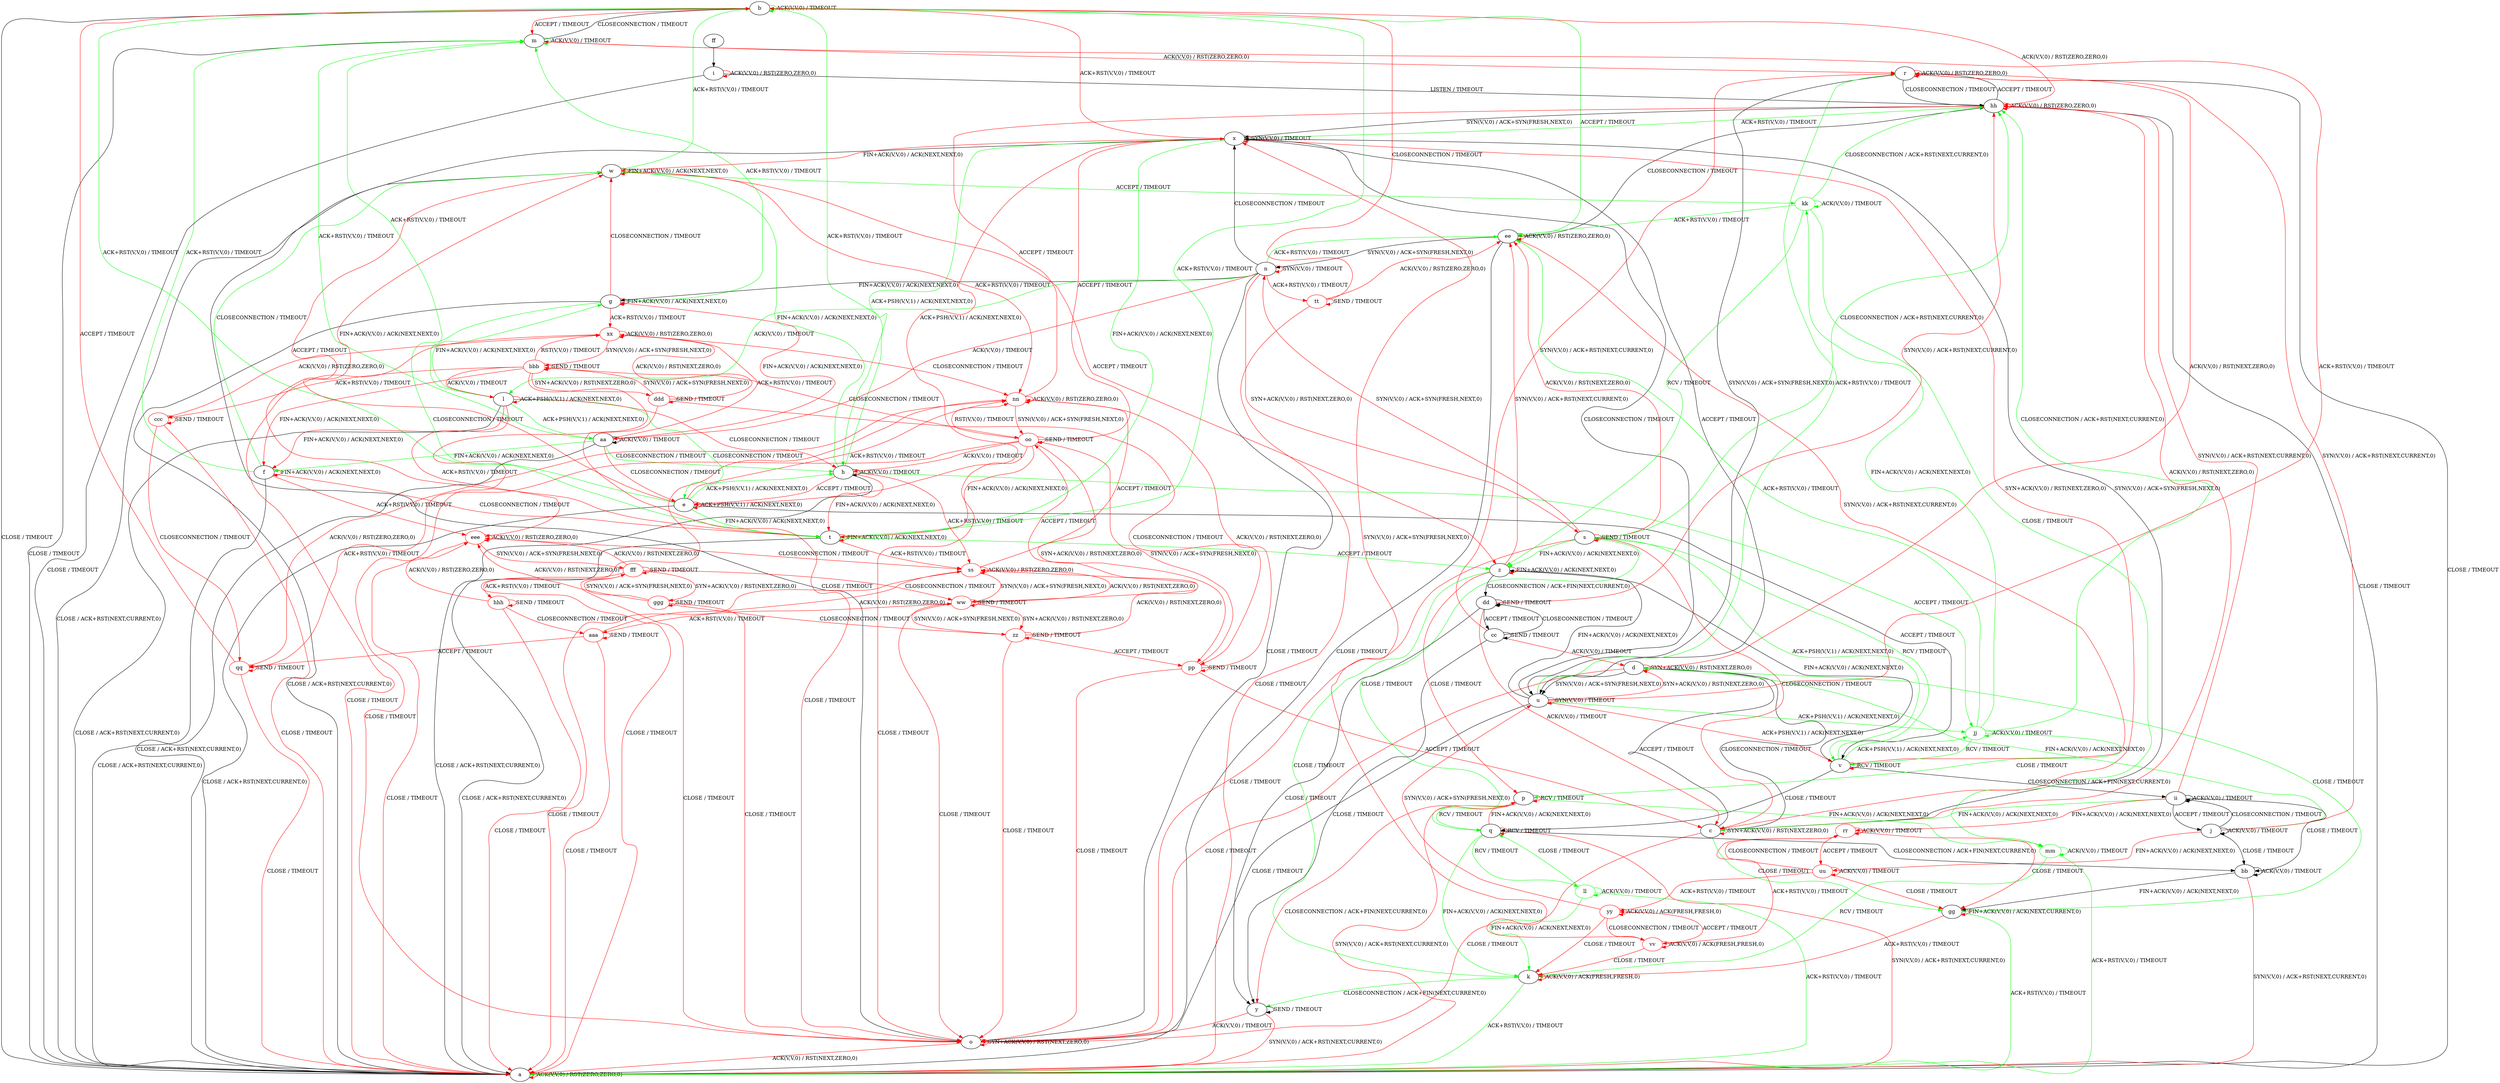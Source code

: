 digraph "" {
	graph ["Incoming time"=104.94354176521301,
		"Outgoing time"=102.05271530151367,
		Output="{'States': 60, 'Transitions': 945, 'Filename': '../results/tcp/TCP_FreeBSD_Server-TCP_Windows8_Server-z3-1.dot'}",
		Reference="{'States': 56, 'Transitions': 716, 'Filename': '../subjects/tcp/TCP_FreeBSD_Server.dot'}",
		Solver=z3,
		Updated="{'States': 39, 'Transitions': 495, 'Filename': '../subjects/tcp/TCP_Windows8_Server.dot'}",
		"f-measure"=0.4393063583815029,
		precision=0.5373737373737374,
		recall=0.3715083798882682
	];
	a -> a [key=0,
	color=red,
	label="ACK(V,V,0) / RST(ZERO,ZERO,0)"];
b -> a [key=0,
label="CLOSE / TIMEOUT"];
b -> b [key=0,
color=green,
label="ACK(V,V,0) / TIMEOUT"];
b -> m [key=0,
color=red,
label="ACCEPT / TIMEOUT"];
b -> ee [key=0,
color=green,
label="ACCEPT / TIMEOUT"];
b -> hh [key=0,
color=red,
label="ACK(V,V,0) / RST(ZERO,ZERO,0)"];
c -> c [key=0,
color=red,
label="SYN+ACK(V,V,0) / RST(NEXT,ZERO,0)"];
c -> d [key=0,
label="ACCEPT / TIMEOUT"];
c -> o [key=0,
color=red,
label="CLOSE / TIMEOUT"];
c -> x [key=0,
label="SYN(V,V,0) / ACK+SYN(FRESH,NEXT,0)"];
c -> gg [key=0,
color=green,
label="CLOSE / TIMEOUT"];
c -> hh [key=0,
color=red,
label="ACK(V,V,0) / RST(NEXT,ZERO,0)"];
d -> c [key=0,
label="CLOSECONNECTION / TIMEOUT"];
d -> d [key=0,
color=red,
label="SYN+ACK(V,V,0) / RST(NEXT,ZERO,0)"];
d -> o [key=0,
color=red,
label="CLOSE / TIMEOUT"];
d -> r [key=0,
color=red,
label="ACK(V,V,0) / RST(NEXT,ZERO,0)"];
d -> u [key=0,
label="SYN(V,V,0) / ACK+SYN(FRESH,NEXT,0)"];
d -> gg [key=0,
color=green,
label="CLOSE / TIMEOUT"];
e -> a [key=0,
label="CLOSE / ACK+RST(NEXT,CURRENT,0)"];
e -> b [key=0,
color=green,
label="ACK+RST(V,V,0) / TIMEOUT"];
e -> e [key=0,
color=red,
label="ACK+PSH(V,V,1) / ACK(NEXT,NEXT,0)"];
e -> h [key=0,
color=green,
label="ACK+PSH(V,V,1) / ACK(NEXT,NEXT,0)"];
e -> t [key=0,
color=green,
label="FIN+ACK(V,V,0) / ACK(NEXT,NEXT,0)"];
e -> v [key=0,
label="ACCEPT / TIMEOUT"];
e -> w [key=0,
color=red,
label="FIN+ACK(V,V,0) / ACK(NEXT,NEXT,0)"];
nn [color=red];
e -> nn [key=0,
color=red,
label="ACK+RST(V,V,0) / TIMEOUT"];
f -> a [key=0,
label="CLOSE / ACK+RST(NEXT,CURRENT,0)"];
f -> f [key=0,
color=red,
label="FIN+ACK(V,V,0) / ACK(NEXT,NEXT,0)"];
f -> m [key=0,
color=green,
label="ACK+RST(V,V,0) / TIMEOUT"];
f -> t [key=0,
color=red,
label="CLOSECONNECTION / TIMEOUT"];
f -> w [key=0,
color=green,
label="CLOSECONNECTION / TIMEOUT"];
eee [color=red];
f -> eee [key=0,
color=red,
label="ACK+RST(V,V,0) / TIMEOUT"];
g -> a [key=0,
label="CLOSE / ACK+RST(NEXT,CURRENT,0)"];
g -> g [key=0,
color=red,
label="FIN+ACK(V,V,0) / ACK(NEXT,NEXT,0)"];
g -> m [key=0,
color=green,
label="ACK+RST(V,V,0) / TIMEOUT"];
g -> t [key=0,
color=green,
label="CLOSECONNECTION / TIMEOUT"];
g -> w [key=0,
color=red,
label="CLOSECONNECTION / TIMEOUT"];
xx [color=red];
g -> xx [key=0,
color=red,
label="ACK+RST(V,V,0) / TIMEOUT"];
h -> a [key=0,
label="CLOSE / ACK+RST(NEXT,CURRENT,0)"];
h -> b [key=0,
color=green,
label="ACK+RST(V,V,0) / TIMEOUT"];
h -> e [key=0,
color=red,
label="ACCEPT / TIMEOUT"];
h -> h [key=0,
label="ACK(V,V,0) / TIMEOUT"];
h -> t [key=0,
color=red,
label="FIN+ACK(V,V,0) / ACK(NEXT,NEXT,0)"];
h -> w [key=0,
color=green,
label="FIN+ACK(V,V,0) / ACK(NEXT,NEXT,0)"];
jj [color=green];
h -> jj [key=0,
color=green,
label="ACCEPT / TIMEOUT"];
ss [color=red];
h -> ss [key=0,
color=red,
label="ACK+RST(V,V,0) / TIMEOUT"];
i -> a [key=0,
label="CLOSE / TIMEOUT"];
i -> i [key=0,
color=red,
label="ACK(V,V,0) / RST(ZERO,ZERO,0)"];
i -> hh [key=0,
label="LISTEN / TIMEOUT"];
j -> d [key=0,
color=green,
label="FIN+ACK(V,V,0) / ACK(NEXT,NEXT,0)"];
j -> j [key=0,
label="ACK(V,V,0) / TIMEOUT"];
j -> r [key=0,
color=red,
label="SYN(V,V,0) / ACK+RST(NEXT,CURRENT,0)"];
j -> bb [key=0,
label="CLOSE / TIMEOUT"];
j -> ii [key=0,
label="CLOSECONNECTION / TIMEOUT"];
uu [color=red];
j -> uu [key=0,
color=red,
label="FIN+ACK(V,V,0) / ACK(NEXT,NEXT,0)"];
k -> a [key=0,
color=green,
label="ACK+RST(V,V,0) / TIMEOUT"];
k -> k [key=0,
color=red,
label="ACK(V,V,0) / ACK(FRESH,FRESH,0)"];
k -> y [key=0,
color=green,
label="CLOSECONNECTION / ACK+FIN(NEXT,CURRENT,0)"];
l -> a [key=0,
label="CLOSE / ACK+RST(NEXT,CURRENT,0)"];
l -> e [key=0,
color=green,
label="CLOSECONNECTION / TIMEOUT"];
l -> f [key=0,
color=red,
label="FIN+ACK(V,V,0) / ACK(NEXT,NEXT,0)"];
l -> g [key=0,
color=green,
label="FIN+ACK(V,V,0) / ACK(NEXT,NEXT,0)"];
l -> h [key=0,
color=red,
label="CLOSECONNECTION / TIMEOUT"];
l -> l [key=0,
color=red,
label="ACK+PSH(V,V,1) / ACK(NEXT,NEXT,0)"];
l -> m [key=0,
color=green,
label="ACK+RST(V,V,0) / TIMEOUT"];
l -> aa [key=0,
color=green,
label="ACK+PSH(V,V,1) / ACK(NEXT,NEXT,0)"];
l -> eee [key=0,
color=red,
label="ACK+RST(V,V,0) / TIMEOUT"];
m -> a [key=0,
label="CLOSE / TIMEOUT"];
m -> b [key=0,
label="CLOSECONNECTION / TIMEOUT"];
m -> m [key=0,
color=green,
label="ACK(V,V,0) / TIMEOUT"];
m -> r [key=0,
color=red,
label="ACK(V,V,0) / RST(ZERO,ZERO,0)"];
n -> g [key=0,
label="FIN+ACK(V,V,0) / ACK(NEXT,NEXT,0)"];
n -> l [key=0,
color=green,
label="ACK(V,V,0) / TIMEOUT"];
n -> n [key=0,
color=red,
label="SYN(V,V,0) / TIMEOUT"];
n -> o [key=0,
label="CLOSE / TIMEOUT"];
n -> s [key=0,
color=red,
label="SYN+ACK(V,V,0) / RST(NEXT,ZERO,0)"];
n -> x [key=0,
label="CLOSECONNECTION / TIMEOUT"];
n -> aa [key=0,
color=red,
label="ACK(V,V,0) / TIMEOUT"];
n -> ee [key=0,
color=green,
label="ACK+RST(V,V,0) / TIMEOUT"];
tt [color=red];
n -> tt [key=0,
color=red,
label="ACK+RST(V,V,0) / TIMEOUT"];
o -> a [key=0,
color=red,
label="ACK(V,V,0) / RST(NEXT,ZERO,0)"];
o -> o [key=0,
color=red,
label="SYN+ACK(V,V,0) / RST(NEXT,ZERO,0)"];
p -> a [key=0,
color=red,
label="SYN(V,V,0) / ACK+RST(NEXT,CURRENT,0)"];
p -> p [key=0,
color=red,
label="RCV / TIMEOUT"];
p -> q [key=0,
color=green,
label="RCV / TIMEOUT"];
p -> y [key=0,
color=red,
label="CLOSECONNECTION / ACK+FIN(NEXT,CURRENT,0)"];
mm [color=green];
p -> mm [key=0,
color=green,
label="FIN+ACK(V,V,0) / ACK(NEXT,NEXT,0)"];
q -> a [key=0,
color=red,
label="SYN(V,V,0) / ACK+RST(NEXT,CURRENT,0)"];
q -> k [key=0,
color=green,
label="FIN+ACK(V,V,0) / ACK(NEXT,NEXT,0)"];
q -> p [key=0,
color=red,
label="FIN+ACK(V,V,0) / ACK(NEXT,NEXT,0)"];
q -> q [key=0,
color=red,
label="RCV / TIMEOUT"];
q -> bb [key=0,
label="CLOSECONNECTION / ACK+FIN(NEXT,CURRENT,0)"];
ll [color=green];
q -> ll [key=0,
color=green,
label="RCV / TIMEOUT"];
r -> a [key=0,
label="CLOSE / TIMEOUT"];
r -> r [key=0,
color=red,
label="ACK(V,V,0) / RST(ZERO,ZERO,0)"];
r -> u [key=0,
label="SYN(V,V,0) / ACK+SYN(FRESH,NEXT,0)"];
r -> hh [key=0,
label="CLOSECONNECTION / TIMEOUT"];
s -> c [key=0,
color=red,
label="CLOSECONNECTION / TIMEOUT"];
s -> n [key=0,
color=red,
label="SYN(V,V,0) / ACK+SYN(FRESH,NEXT,0)"];
s -> o [key=0,
color=red,
label="CLOSE / TIMEOUT"];
s -> q [key=0,
color=green,
label="CLOSE / TIMEOUT"];
s -> s [key=0,
color=red,
label="SEND / TIMEOUT"];
s -> v [key=0,
color=green,
label="ACK+PSH(V,V,1) / ACK(NEXT,NEXT,0)"];
s -> z [key=0,
color=green,
label="FIN+ACK(V,V,0) / ACK(NEXT,NEXT,0)"];
s -> ee [key=0,
color=red,
label="ACK(V,V,0) / RST(NEXT,ZERO,0)"];
s -> hh [key=0,
color=green,
label="CLOSECONNECTION / ACK+RST(NEXT,CURRENT,0)"];
t -> a [key=0,
label="CLOSE / ACK+RST(NEXT,CURRENT,0)"];
t -> b [key=0,
color=green,
label="ACK+RST(V,V,0) / TIMEOUT"];
t -> t [key=0,
color=red,
label="FIN+ACK(V,V,0) / ACK(NEXT,NEXT,0)"];
t -> w [key=0,
color=red,
label="ACCEPT / TIMEOUT"];
t -> z [key=0,
color=green,
label="ACCEPT / TIMEOUT"];
t -> ss [key=0,
color=red,
label="ACK+RST(V,V,0) / TIMEOUT"];
u -> d [key=0,
color=red,
label="SYN+ACK(V,V,0) / RST(NEXT,ZERO,0)"];
u -> m [key=0,
color=red,
label="ACK+RST(V,V,0) / TIMEOUT"];
u -> o [key=0,
label="CLOSE / TIMEOUT"];
u -> r [key=0,
color=green,
label="ACK+RST(V,V,0) / TIMEOUT"];
u -> u [key=0,
color=red,
label="SYN(V,V,0) / TIMEOUT"];
u -> v [key=0,
color=red,
label="ACK+PSH(V,V,1) / ACK(NEXT,NEXT,0)"];
u -> x [key=0,
label="CLOSECONNECTION / TIMEOUT"];
u -> z [key=0,
label="FIN+ACK(V,V,0) / ACK(NEXT,NEXT,0)"];
u -> jj [key=0,
color=green,
label="ACK+PSH(V,V,1) / ACK(NEXT,NEXT,0)"];
v -> q [key=0,
label="CLOSE / TIMEOUT"];
v -> s [key=0,
color=green,
label="RCV / TIMEOUT"];
v -> v [key=0,
color=red,
label="RCV / TIMEOUT"];
v -> z [key=0,
label="FIN+ACK(V,V,0) / ACK(NEXT,NEXT,0)"];
v -> ee [key=0,
color=red,
label="SYN(V,V,0) / ACK+RST(NEXT,CURRENT,0)"];
v -> ii [key=0,
label="CLOSECONNECTION / ACK+FIN(NEXT,CURRENT,0)"];
v -> jj [key=0,
color=green,
label="ACK+PSH(V,V,1) / ACK(NEXT,NEXT,0)"];
w -> a [key=0,
label="CLOSE / ACK+RST(NEXT,CURRENT,0)"];
w -> b [key=0,
color=green,
label="ACK+RST(V,V,0) / TIMEOUT"];
w -> w [key=0,
color=red,
label="FIN+ACK(V,V,0) / ACK(NEXT,NEXT,0)"];
w -> z [key=0,
color=red,
label="ACCEPT / TIMEOUT"];
kk [color=green];
w -> kk [key=0,
color=green,
label="ACCEPT / TIMEOUT"];
w -> nn [key=0,
color=red,
label="ACK+RST(V,V,0) / TIMEOUT"];
x -> b [key=0,
color=red,
label="ACK+RST(V,V,0) / TIMEOUT"];
x -> c [key=0,
color=red,
label="SYN+ACK(V,V,0) / RST(NEXT,ZERO,0)"];
x -> e [key=0,
color=red,
label="ACK+PSH(V,V,1) / ACK(NEXT,NEXT,0)"];
x -> h [key=0,
color=green,
label="ACK+PSH(V,V,1) / ACK(NEXT,NEXT,0)"];
x -> o [key=0,
label="CLOSE / TIMEOUT"];
x -> t [key=0,
color=green,
label="FIN+ACK(V,V,0) / ACK(NEXT,NEXT,0)"];
x -> u [key=0,
label="ACCEPT / TIMEOUT"];
x -> w [key=0,
color=red,
label="FIN+ACK(V,V,0) / ACK(NEXT,NEXT,0)"];
x -> x [key=0,
color=red,
label="SYN(V,V,0) / TIMEOUT"];
x -> hh [key=0,
color=green,
label="ACK+RST(V,V,0) / TIMEOUT"];
y -> a [key=0,
color=red,
label="SYN(V,V,0) / ACK+RST(NEXT,CURRENT,0)"];
y -> o [key=0,
color=red,
label="ACK(V,V,0) / TIMEOUT"];
y -> y [key=0,
label="SEND / TIMEOUT"];
z -> k [key=0,
color=green,
label="CLOSE / TIMEOUT"];
z -> p [key=0,
color=red,
label="CLOSE / TIMEOUT"];
z -> z [key=0,
color=red,
label="FIN+ACK(V,V,0) / ACK(NEXT,NEXT,0)"];
z -> dd [key=0,
label="CLOSECONNECTION / ACK+FIN(NEXT,CURRENT,0)"];
z -> ee [key=0,
color=red,
label="SYN(V,V,0) / ACK+RST(NEXT,CURRENT,0)"];
aa -> a [key=0,
label="CLOSE / ACK+RST(NEXT,CURRENT,0)"];
aa -> e [key=0,
color=red,
label="CLOSECONNECTION / TIMEOUT"];
aa -> f [key=0,
color=green,
label="FIN+ACK(V,V,0) / ACK(NEXT,NEXT,0)"];
aa -> g [key=0,
color=red,
label="FIN+ACK(V,V,0) / ACK(NEXT,NEXT,0)"];
aa -> h [key=0,
color=green,
label="CLOSECONNECTION / TIMEOUT"];
aa -> m [key=0,
color=green,
label="ACK+RST(V,V,0) / TIMEOUT"];
aa -> aa [key=0,
label="ACK(V,V,0) / TIMEOUT"];
aa -> xx [key=0,
color=red,
label="ACK+RST(V,V,0) / TIMEOUT"];
bb -> a [key=0,
color=red,
label="SYN(V,V,0) / ACK+RST(NEXT,CURRENT,0)"];
bb -> bb [key=0,
label="ACK(V,V,0) / TIMEOUT"];
bb -> gg [key=0,
label="FIN+ACK(V,V,0) / ACK(NEXT,NEXT,0)"];
cc -> d [key=0,
color=red,
label="ACK(V,V,0) / TIMEOUT"];
cc -> r [key=0,
color=red,
label="SYN(V,V,0) / ACK+RST(NEXT,CURRENT,0)"];
cc -> y [key=0,
label="CLOSE / TIMEOUT"];
cc -> cc [key=0,
label="SEND / TIMEOUT"];
cc -> dd [key=0,
label="CLOSECONNECTION / TIMEOUT"];
dd -> c [key=0,
color=red,
label="ACK(V,V,0) / TIMEOUT"];
dd -> y [key=0,
label="CLOSE / TIMEOUT"];
dd -> cc [key=0,
label="ACCEPT / TIMEOUT"];
dd -> dd [key=0,
label="SEND / TIMEOUT"];
dd -> hh [key=0,
color=red,
label="SYN(V,V,0) / ACK+RST(NEXT,CURRENT,0)"];
ee -> a [key=0,
label="CLOSE / TIMEOUT"];
ee -> n [key=0,
label="SYN(V,V,0) / ACK+SYN(FRESH,NEXT,0)"];
ee -> ee [key=0,
color=red,
label="ACK(V,V,0) / RST(ZERO,ZERO,0)"];
ee -> hh [key=0,
label="CLOSECONNECTION / TIMEOUT"];
ff -> i [key=0];
gg -> a [key=0,
color=green,
label="ACK+RST(V,V,0) / TIMEOUT"];
gg -> k [key=0,
color=red,
label="ACK+RST(V,V,0) / TIMEOUT"];
gg -> gg [key=0,
color=red,
label="FIN+ACK(V,V,0) / ACK(NEXT,CURRENT,0)"];
hh -> a [key=0,
label="CLOSE / TIMEOUT"];
hh -> r [key=0,
label="ACCEPT / TIMEOUT"];
hh -> x [key=0,
label="SYN(V,V,0) / ACK+SYN(FRESH,NEXT,0)"];
hh -> hh [key=0,
color=red,
label="ACK(V,V,0) / RST(ZERO,ZERO,0)"];
ii -> c [key=0,
color=green,
label="FIN+ACK(V,V,0) / ACK(NEXT,NEXT,0)"];
ii -> j [key=0,
label="ACCEPT / TIMEOUT"];
ii -> bb [key=0,
label="CLOSE / TIMEOUT"];
ii -> hh [key=0,
color=red,
label="SYN(V,V,0) / ACK+RST(NEXT,CURRENT,0)"];
ii -> ii [key=0,
label="ACK(V,V,0) / TIMEOUT"];
rr [color=red];
ii -> rr [key=0,
color=red,
label="FIN+ACK(V,V,0) / ACK(NEXT,NEXT,0)"];
jj -> p [key=0,
color=green,
label="CLOSE / TIMEOUT"];
jj -> v [key=0,
color=green,
label="RCV / TIMEOUT"];
jj -> ee [key=0,
color=green,
label="ACK+RST(V,V,0) / TIMEOUT"];
jj -> hh [key=0,
color=green,
label="CLOSECONNECTION / ACK+RST(NEXT,CURRENT,0)"];
jj -> jj [key=0,
color=green,
label="ACK(V,V,0) / TIMEOUT"];
jj -> kk [key=0,
color=green,
label="FIN+ACK(V,V,0) / ACK(NEXT,NEXT,0)"];
kk -> z [key=0,
color=green,
label="RCV / TIMEOUT"];
kk -> ee [key=0,
color=green,
label="ACK+RST(V,V,0) / TIMEOUT"];
kk -> hh [key=0,
color=green,
label="CLOSECONNECTION / ACK+RST(NEXT,CURRENT,0)"];
kk -> kk [key=0,
color=green,
label="ACK(V,V,0) / TIMEOUT"];
kk -> mm [key=0,
color=green,
label="CLOSE / TIMEOUT"];
ll -> a [key=0,
color=green,
label="ACK+RST(V,V,0) / TIMEOUT"];
ll -> k [key=0,
color=green,
label="FIN+ACK(V,V,0) / ACK(NEXT,NEXT,0)"];
ll -> q [key=0,
color=green,
label="CLOSE / TIMEOUT"];
ll -> ll [key=0,
color=green,
label="ACK(V,V,0) / TIMEOUT"];
mm -> a [key=0,
color=green,
label="ACK+RST(V,V,0) / TIMEOUT"];
mm -> k [key=0,
color=green,
label="RCV / TIMEOUT"];
mm -> mm [key=0,
color=green,
label="ACK(V,V,0) / TIMEOUT"];
nn -> a [key=0,
color=red,
label="CLOSE / TIMEOUT"];
nn -> hh [key=0,
color=red,
label="ACCEPT / TIMEOUT"];
nn -> nn [key=0,
color=red,
label="ACK(V,V,0) / RST(ZERO,ZERO,0)"];
oo [color=red];
nn -> oo [key=0,
color=red,
label="SYN(V,V,0) / ACK+SYN(FRESH,NEXT,0)"];
oo -> h [key=0,
color=red,
label="ACK(V,V,0) / TIMEOUT"];
oo -> o [key=0,
color=red,
label="CLOSE / TIMEOUT"];
oo -> t [key=0,
color=red,
label="FIN+ACK(V,V,0) / ACK(NEXT,NEXT,0)"];
oo -> x [key=0,
color=red,
label="ACCEPT / TIMEOUT"];
oo -> nn [key=0,
color=red,
label="RST(V,V,0) / TIMEOUT"];
oo -> oo [key=0,
color=red,
label="SEND / TIMEOUT"];
pp [color=red];
oo -> pp [key=0,
color=red,
label="SYN+ACK(V,V,0) / RST(NEXT,ZERO,0)"];
qq [color=red];
oo -> qq [key=0,
color=red,
label="ACK+RST(V,V,0) / TIMEOUT"];
pp -> c [key=0,
color=red,
label="ACCEPT / TIMEOUT"];
pp -> o [key=0,
color=red,
label="CLOSE / TIMEOUT"];
pp -> nn [key=0,
color=red,
label="ACK(V,V,0) / RST(NEXT,ZERO,0)"];
pp -> oo [key=0,
color=red,
label="SYN(V,V,0) / ACK+SYN(FRESH,NEXT,0)"];
pp -> pp [key=0,
color=red,
label="SEND / TIMEOUT"];
qq -> a [key=0,
color=red,
label="CLOSE / TIMEOUT"];
qq -> b [key=0,
color=red,
label="ACCEPT / TIMEOUT"];
qq -> nn [key=0,
color=red,
label="ACK(V,V,0) / RST(ZERO,ZERO,0)"];
qq -> qq [key=0,
color=red,
label="SEND / TIMEOUT"];
rr -> gg [key=0,
color=red,
label="CLOSE / TIMEOUT"];
rr -> rr [key=0,
color=red,
label="ACK(V,V,0) / TIMEOUT"];
rr -> uu [key=0,
color=red,
label="ACCEPT / TIMEOUT"];
vv [color=red];
rr -> vv [key=0,
color=red,
label="ACK+RST(V,V,0) / TIMEOUT"];
ss -> a [key=0,
color=red,
label="CLOSE / TIMEOUT"];
ss -> nn [key=0,
color=red,
label="ACCEPT / TIMEOUT"];
ss -> ss [key=0,
color=red,
label="ACK(V,V,0) / RST(ZERO,ZERO,0)"];
ww [color=red];
ss -> ww [key=0,
color=red,
label="SYN(V,V,0) / ACK+SYN(FRESH,NEXT,0)"];
tt -> a [key=0,
color=red,
label="CLOSE / TIMEOUT"];
tt -> b [key=0,
color=red,
label="CLOSECONNECTION / TIMEOUT"];
tt -> ee [key=0,
color=red,
label="ACK(V,V,0) / RST(ZERO,ZERO,0)"];
tt -> tt [key=0,
color=red,
label="SEND / TIMEOUT"];
uu -> gg [key=0,
color=red,
label="CLOSE / TIMEOUT"];
uu -> rr [key=0,
color=red,
label="CLOSECONNECTION / TIMEOUT"];
uu -> uu [key=0,
color=red,
label="ACK(V,V,0) / TIMEOUT"];
yy [color=red];
uu -> yy [key=0,
color=red,
label="ACK+RST(V,V,0) / TIMEOUT"];
vv -> k [key=0,
color=red,
label="CLOSE / TIMEOUT"];
vv -> x [key=0,
color=red,
label="SYN(V,V,0) / ACK+SYN(FRESH,NEXT,0)"];
vv -> vv [key=0,
color=red,
label="ACK(V,V,0) / ACK(FRESH,FRESH,0)"];
vv -> yy [key=0,
color=red,
label="ACCEPT / TIMEOUT"];
ww -> o [key=0,
color=red,
label="CLOSE / TIMEOUT"];
ww -> oo [key=0,
color=red,
label="ACCEPT / TIMEOUT"];
ww -> ss [key=0,
color=red,
label="ACK(V,V,0) / RST(NEXT,ZERO,0)"];
ww -> ww [key=0,
color=red,
label="SEND / TIMEOUT"];
zz [color=red];
ww -> zz [key=0,
color=red,
label="SYN+ACK(V,V,0) / RST(NEXT,ZERO,0)"];
aaa [color=red];
ww -> aaa [key=0,
color=red,
label="ACK+RST(V,V,0) / TIMEOUT"];
xx -> a [key=0,
color=red,
label="CLOSE / TIMEOUT"];
xx -> nn [key=0,
color=red,
label="CLOSECONNECTION / TIMEOUT"];
xx -> xx [key=0,
color=red,
label="ACK(V,V,0) / RST(ZERO,ZERO,0)"];
bbb [color=red];
xx -> bbb [key=0,
color=red,
label="SYN(V,V,0) / ACK+SYN(FRESH,NEXT,0)"];
yy -> k [key=0,
color=red,
label="CLOSE / TIMEOUT"];
yy -> u [key=0,
color=red,
label="SYN(V,V,0) / ACK+SYN(FRESH,NEXT,0)"];
yy -> vv [key=0,
color=red,
label="CLOSECONNECTION / TIMEOUT"];
yy -> yy [key=0,
color=red,
label="ACK(V,V,0) / ACK(FRESH,FRESH,0)"];
zz -> o [key=0,
color=red,
label="CLOSE / TIMEOUT"];
zz -> pp [key=0,
color=red,
label="ACCEPT / TIMEOUT"];
zz -> ss [key=0,
color=red,
label="ACK(V,V,0) / RST(NEXT,ZERO,0)"];
zz -> ww [key=0,
color=red,
label="SYN(V,V,0) / ACK+SYN(FRESH,NEXT,0)"];
zz -> zz [key=0,
color=red,
label="SEND / TIMEOUT"];
aaa -> a [key=0,
color=red,
label="CLOSE / TIMEOUT"];
aaa -> qq [key=0,
color=red,
label="ACCEPT / TIMEOUT"];
aaa -> ss [key=0,
color=red,
label="ACK(V,V,0) / RST(ZERO,ZERO,0)"];
aaa -> aaa [key=0,
color=red,
label="SEND / TIMEOUT"];
bbb -> f [key=0,
color=red,
label="FIN+ACK(V,V,0) / ACK(NEXT,NEXT,0)"];
bbb -> l [key=0,
color=red,
label="ACK(V,V,0) / TIMEOUT"];
bbb -> o [key=0,
color=red,
label="CLOSE / TIMEOUT"];
bbb -> oo [key=0,
color=red,
label="CLOSECONNECTION / TIMEOUT"];
bbb -> xx [key=0,
color=red,
label="RST(V,V,0) / TIMEOUT"];
bbb -> bbb [key=0,
color=red,
label="SEND / TIMEOUT"];
ccc [color=red];
bbb -> ccc [key=0,
color=red,
label="ACK+RST(V,V,0) / TIMEOUT"];
ddd [color=red];
bbb -> ddd [key=0,
color=red,
label="SYN+ACK(V,V,0) / RST(NEXT,ZERO,0)"];
ccc -> a [key=0,
color=red,
label="CLOSE / TIMEOUT"];
ccc -> qq [key=0,
color=red,
label="CLOSECONNECTION / TIMEOUT"];
ccc -> xx [key=0,
color=red,
label="ACK(V,V,0) / RST(ZERO,ZERO,0)"];
ccc -> ccc [key=0,
color=red,
label="SEND / TIMEOUT"];
ddd -> o [key=0,
color=red,
label="CLOSE / TIMEOUT"];
ddd -> pp [key=0,
color=red,
label="CLOSECONNECTION / TIMEOUT"];
ddd -> xx [key=0,
color=red,
label="ACK(V,V,0) / RST(NEXT,ZERO,0)"];
ddd -> bbb [key=0,
color=red,
label="SYN(V,V,0) / ACK+SYN(FRESH,NEXT,0)"];
ddd -> ddd [key=0,
color=red,
label="SEND / TIMEOUT"];
eee -> a [key=0,
color=red,
label="CLOSE / TIMEOUT"];
eee -> ss [key=0,
color=red,
label="CLOSECONNECTION / TIMEOUT"];
eee -> eee [key=0,
color=red,
label="ACK(V,V,0) / RST(ZERO,ZERO,0)"];
fff [color=red];
eee -> fff [key=0,
color=red,
label="SYN(V,V,0) / ACK+SYN(FRESH,NEXT,0)"];
fff -> o [key=0,
color=red,
label="CLOSE / TIMEOUT"];
fff -> ww [key=0,
color=red,
label="CLOSECONNECTION / TIMEOUT"];
fff -> eee [key=0,
color=red,
label="ACK(V,V,0) / RST(NEXT,ZERO,0)"];
fff -> fff [key=0,
color=red,
label="SEND / TIMEOUT"];
ggg [color=red];
fff -> ggg [key=0,
color=red,
label="SYN+ACK(V,V,0) / RST(NEXT,ZERO,0)"];
hhh [color=red];
fff -> hhh [key=0,
color=red,
label="ACK+RST(V,V,0) / TIMEOUT"];
ggg -> o [key=0,
color=red,
label="CLOSE / TIMEOUT"];
ggg -> zz [key=0,
color=red,
label="CLOSECONNECTION / TIMEOUT"];
ggg -> eee [key=0,
color=red,
label="ACK(V,V,0) / RST(NEXT,ZERO,0)"];
ggg -> fff [key=0,
color=red,
label="SYN(V,V,0) / ACK+SYN(FRESH,NEXT,0)"];
ggg -> ggg [key=0,
color=red,
label="SEND / TIMEOUT"];
hhh -> a [key=0,
color=red,
label="CLOSE / TIMEOUT"];
hhh -> aaa [key=0,
color=red,
label="CLOSECONNECTION / TIMEOUT"];
hhh -> eee [key=0,
color=red,
label="ACK(V,V,0) / RST(ZERO,ZERO,0)"];
hhh -> hhh [key=0,
color=red,
label="SEND / TIMEOUT"];
}
